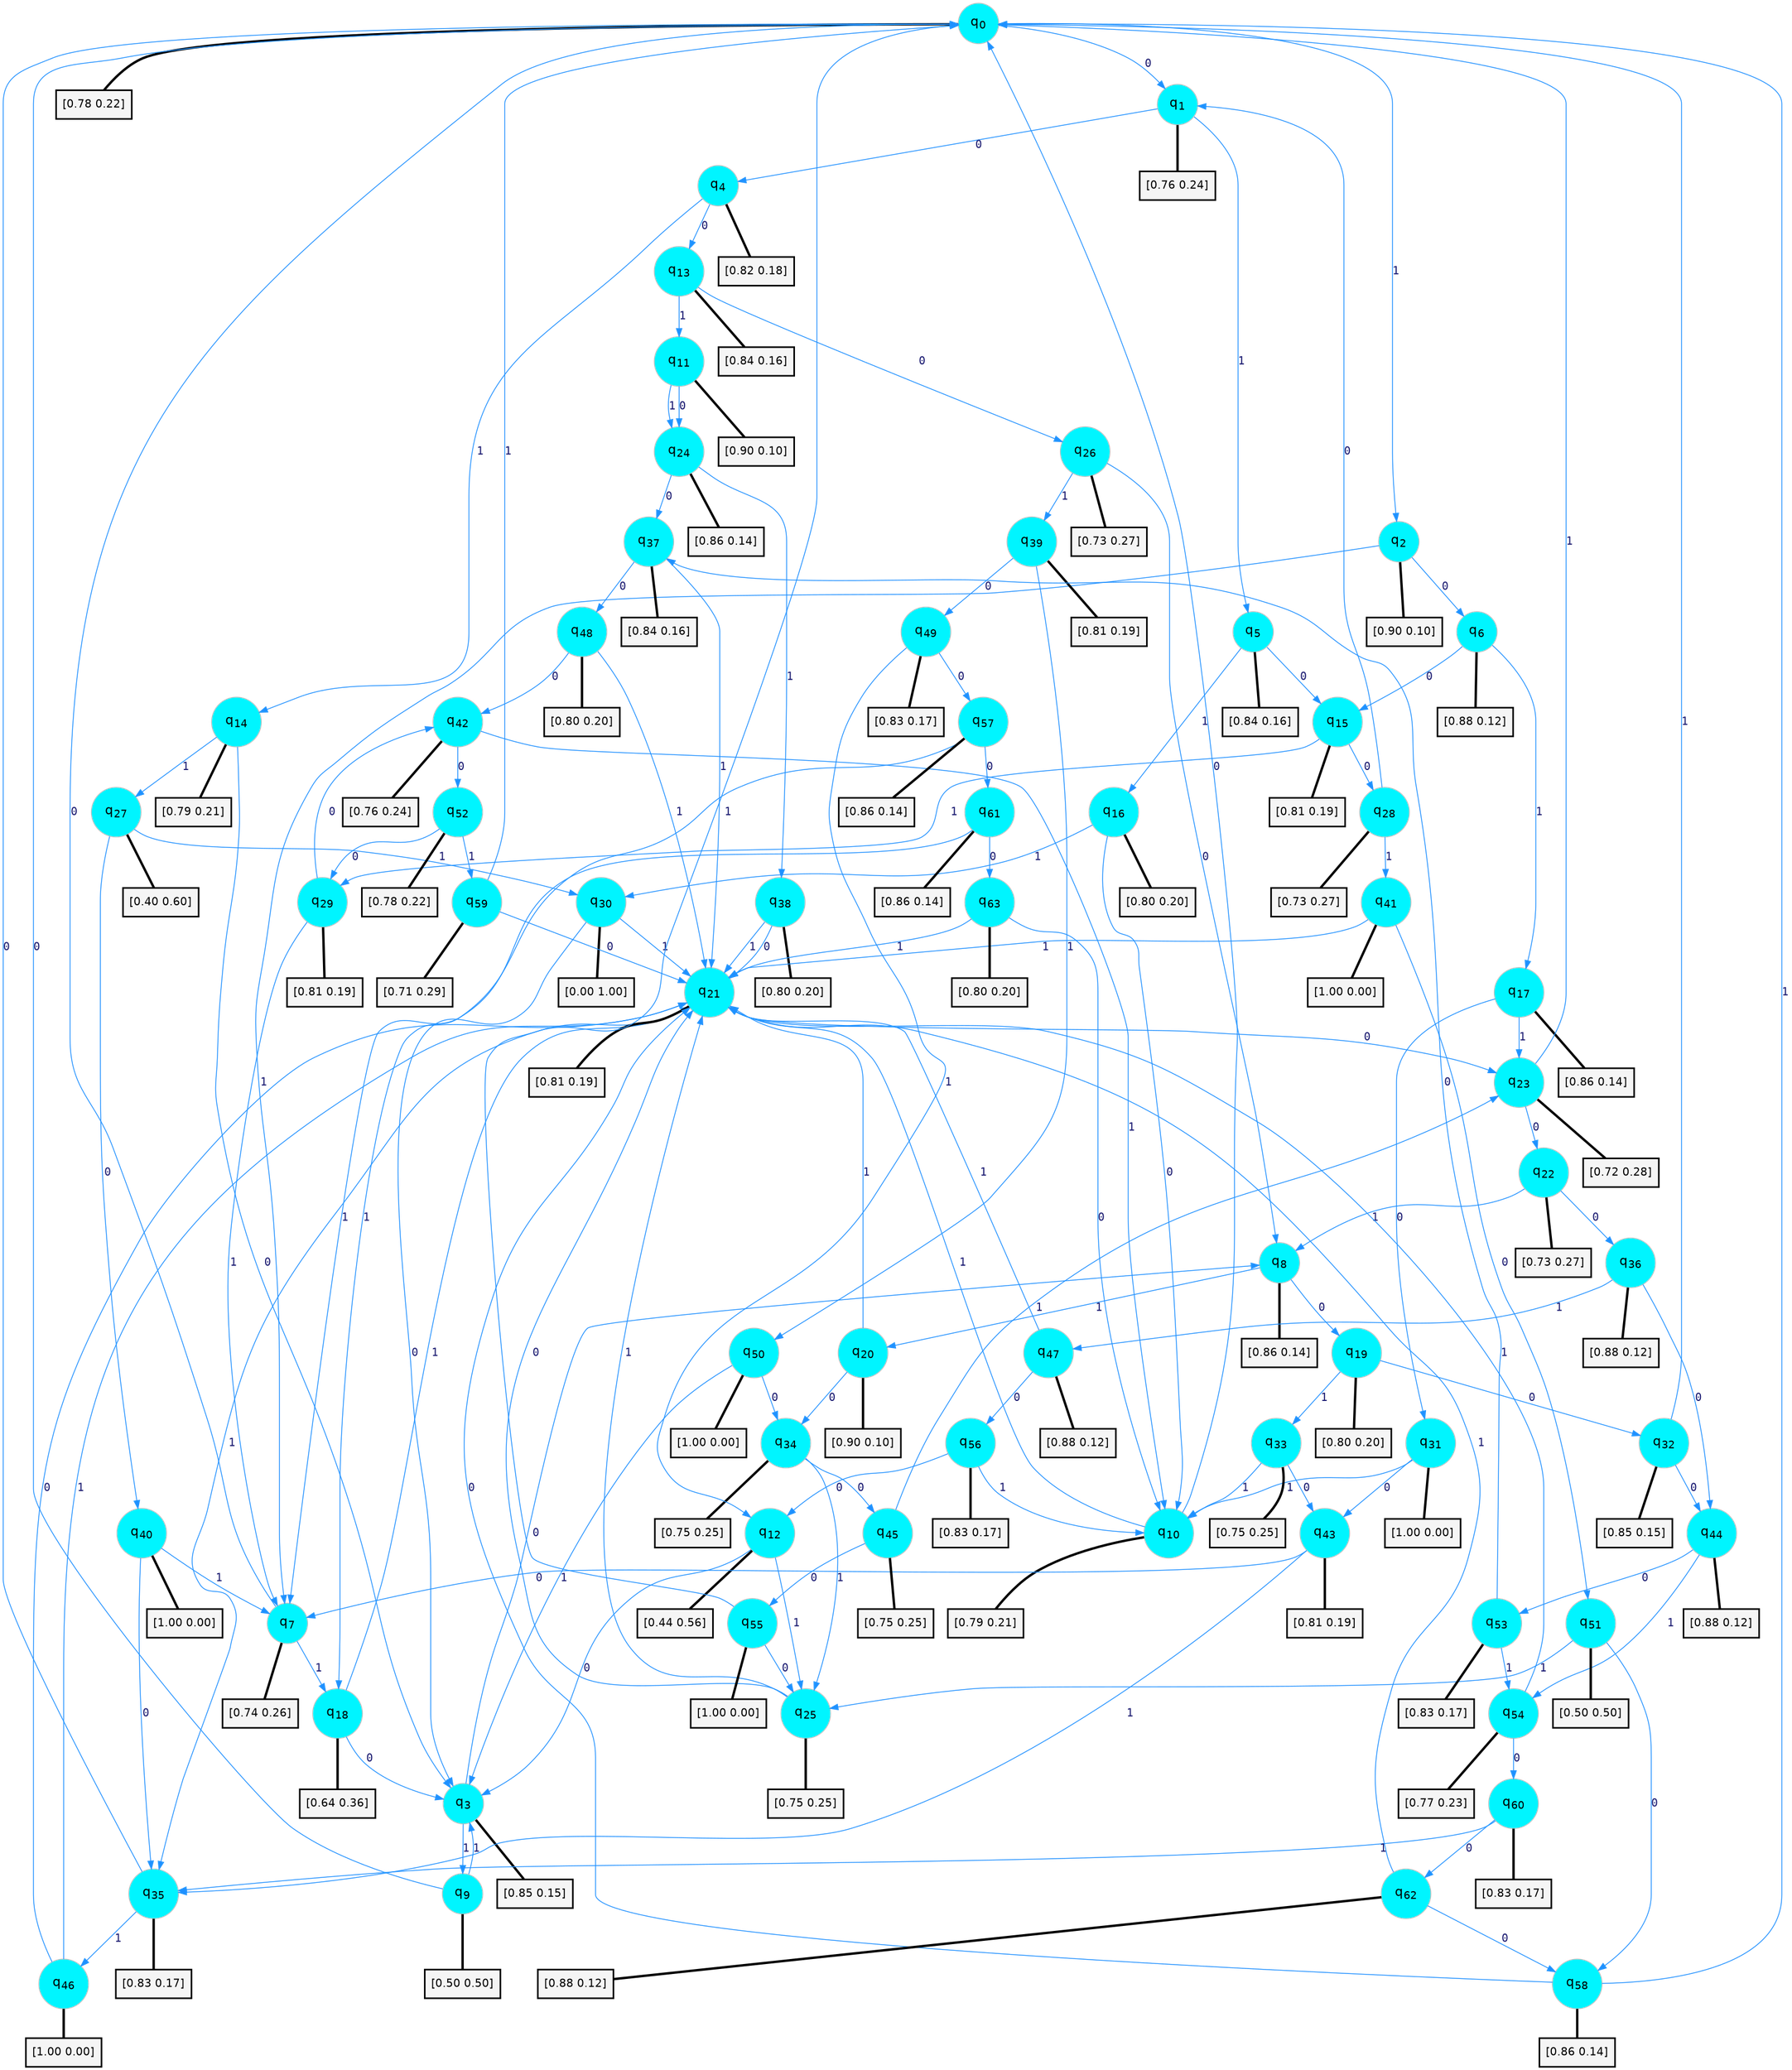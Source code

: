 digraph G {
graph [
bgcolor=transparent, dpi=300, rankdir=TD, size="40,25"];
node [
color=gray, fillcolor=turquoise1, fontcolor=black, fontname=Helvetica, fontsize=16, fontweight=bold, shape=circle, style=filled];
edge [
arrowsize=1, color=dodgerblue1, fontcolor=midnightblue, fontname=courier, fontweight=bold, penwidth=1, style=solid, weight=20];
0[label=<q<SUB>0</SUB>>];
1[label=<q<SUB>1</SUB>>];
2[label=<q<SUB>2</SUB>>];
3[label=<q<SUB>3</SUB>>];
4[label=<q<SUB>4</SUB>>];
5[label=<q<SUB>5</SUB>>];
6[label=<q<SUB>6</SUB>>];
7[label=<q<SUB>7</SUB>>];
8[label=<q<SUB>8</SUB>>];
9[label=<q<SUB>9</SUB>>];
10[label=<q<SUB>10</SUB>>];
11[label=<q<SUB>11</SUB>>];
12[label=<q<SUB>12</SUB>>];
13[label=<q<SUB>13</SUB>>];
14[label=<q<SUB>14</SUB>>];
15[label=<q<SUB>15</SUB>>];
16[label=<q<SUB>16</SUB>>];
17[label=<q<SUB>17</SUB>>];
18[label=<q<SUB>18</SUB>>];
19[label=<q<SUB>19</SUB>>];
20[label=<q<SUB>20</SUB>>];
21[label=<q<SUB>21</SUB>>];
22[label=<q<SUB>22</SUB>>];
23[label=<q<SUB>23</SUB>>];
24[label=<q<SUB>24</SUB>>];
25[label=<q<SUB>25</SUB>>];
26[label=<q<SUB>26</SUB>>];
27[label=<q<SUB>27</SUB>>];
28[label=<q<SUB>28</SUB>>];
29[label=<q<SUB>29</SUB>>];
30[label=<q<SUB>30</SUB>>];
31[label=<q<SUB>31</SUB>>];
32[label=<q<SUB>32</SUB>>];
33[label=<q<SUB>33</SUB>>];
34[label=<q<SUB>34</SUB>>];
35[label=<q<SUB>35</SUB>>];
36[label=<q<SUB>36</SUB>>];
37[label=<q<SUB>37</SUB>>];
38[label=<q<SUB>38</SUB>>];
39[label=<q<SUB>39</SUB>>];
40[label=<q<SUB>40</SUB>>];
41[label=<q<SUB>41</SUB>>];
42[label=<q<SUB>42</SUB>>];
43[label=<q<SUB>43</SUB>>];
44[label=<q<SUB>44</SUB>>];
45[label=<q<SUB>45</SUB>>];
46[label=<q<SUB>46</SUB>>];
47[label=<q<SUB>47</SUB>>];
48[label=<q<SUB>48</SUB>>];
49[label=<q<SUB>49</SUB>>];
50[label=<q<SUB>50</SUB>>];
51[label=<q<SUB>51</SUB>>];
52[label=<q<SUB>52</SUB>>];
53[label=<q<SUB>53</SUB>>];
54[label=<q<SUB>54</SUB>>];
55[label=<q<SUB>55</SUB>>];
56[label=<q<SUB>56</SUB>>];
57[label=<q<SUB>57</SUB>>];
58[label=<q<SUB>58</SUB>>];
59[label=<q<SUB>59</SUB>>];
60[label=<q<SUB>60</SUB>>];
61[label=<q<SUB>61</SUB>>];
62[label=<q<SUB>62</SUB>>];
63[label=<q<SUB>63</SUB>>];
64[label="[0.78 0.22]", shape=box,fontcolor=black, fontname=Helvetica, fontsize=14, penwidth=2, fillcolor=whitesmoke,color=black];
65[label="[0.76 0.24]", shape=box,fontcolor=black, fontname=Helvetica, fontsize=14, penwidth=2, fillcolor=whitesmoke,color=black];
66[label="[0.90 0.10]", shape=box,fontcolor=black, fontname=Helvetica, fontsize=14, penwidth=2, fillcolor=whitesmoke,color=black];
67[label="[0.85 0.15]", shape=box,fontcolor=black, fontname=Helvetica, fontsize=14, penwidth=2, fillcolor=whitesmoke,color=black];
68[label="[0.82 0.18]", shape=box,fontcolor=black, fontname=Helvetica, fontsize=14, penwidth=2, fillcolor=whitesmoke,color=black];
69[label="[0.84 0.16]", shape=box,fontcolor=black, fontname=Helvetica, fontsize=14, penwidth=2, fillcolor=whitesmoke,color=black];
70[label="[0.88 0.12]", shape=box,fontcolor=black, fontname=Helvetica, fontsize=14, penwidth=2, fillcolor=whitesmoke,color=black];
71[label="[0.74 0.26]", shape=box,fontcolor=black, fontname=Helvetica, fontsize=14, penwidth=2, fillcolor=whitesmoke,color=black];
72[label="[0.86 0.14]", shape=box,fontcolor=black, fontname=Helvetica, fontsize=14, penwidth=2, fillcolor=whitesmoke,color=black];
73[label="[0.50 0.50]", shape=box,fontcolor=black, fontname=Helvetica, fontsize=14, penwidth=2, fillcolor=whitesmoke,color=black];
74[label="[0.79 0.21]", shape=box,fontcolor=black, fontname=Helvetica, fontsize=14, penwidth=2, fillcolor=whitesmoke,color=black];
75[label="[0.90 0.10]", shape=box,fontcolor=black, fontname=Helvetica, fontsize=14, penwidth=2, fillcolor=whitesmoke,color=black];
76[label="[0.44 0.56]", shape=box,fontcolor=black, fontname=Helvetica, fontsize=14, penwidth=2, fillcolor=whitesmoke,color=black];
77[label="[0.84 0.16]", shape=box,fontcolor=black, fontname=Helvetica, fontsize=14, penwidth=2, fillcolor=whitesmoke,color=black];
78[label="[0.79 0.21]", shape=box,fontcolor=black, fontname=Helvetica, fontsize=14, penwidth=2, fillcolor=whitesmoke,color=black];
79[label="[0.81 0.19]", shape=box,fontcolor=black, fontname=Helvetica, fontsize=14, penwidth=2, fillcolor=whitesmoke,color=black];
80[label="[0.80 0.20]", shape=box,fontcolor=black, fontname=Helvetica, fontsize=14, penwidth=2, fillcolor=whitesmoke,color=black];
81[label="[0.86 0.14]", shape=box,fontcolor=black, fontname=Helvetica, fontsize=14, penwidth=2, fillcolor=whitesmoke,color=black];
82[label="[0.64 0.36]", shape=box,fontcolor=black, fontname=Helvetica, fontsize=14, penwidth=2, fillcolor=whitesmoke,color=black];
83[label="[0.80 0.20]", shape=box,fontcolor=black, fontname=Helvetica, fontsize=14, penwidth=2, fillcolor=whitesmoke,color=black];
84[label="[0.90 0.10]", shape=box,fontcolor=black, fontname=Helvetica, fontsize=14, penwidth=2, fillcolor=whitesmoke,color=black];
85[label="[0.81 0.19]", shape=box,fontcolor=black, fontname=Helvetica, fontsize=14, penwidth=2, fillcolor=whitesmoke,color=black];
86[label="[0.73 0.27]", shape=box,fontcolor=black, fontname=Helvetica, fontsize=14, penwidth=2, fillcolor=whitesmoke,color=black];
87[label="[0.72 0.28]", shape=box,fontcolor=black, fontname=Helvetica, fontsize=14, penwidth=2, fillcolor=whitesmoke,color=black];
88[label="[0.86 0.14]", shape=box,fontcolor=black, fontname=Helvetica, fontsize=14, penwidth=2, fillcolor=whitesmoke,color=black];
89[label="[0.75 0.25]", shape=box,fontcolor=black, fontname=Helvetica, fontsize=14, penwidth=2, fillcolor=whitesmoke,color=black];
90[label="[0.73 0.27]", shape=box,fontcolor=black, fontname=Helvetica, fontsize=14, penwidth=2, fillcolor=whitesmoke,color=black];
91[label="[0.40 0.60]", shape=box,fontcolor=black, fontname=Helvetica, fontsize=14, penwidth=2, fillcolor=whitesmoke,color=black];
92[label="[0.73 0.27]", shape=box,fontcolor=black, fontname=Helvetica, fontsize=14, penwidth=2, fillcolor=whitesmoke,color=black];
93[label="[0.81 0.19]", shape=box,fontcolor=black, fontname=Helvetica, fontsize=14, penwidth=2, fillcolor=whitesmoke,color=black];
94[label="[0.00 1.00]", shape=box,fontcolor=black, fontname=Helvetica, fontsize=14, penwidth=2, fillcolor=whitesmoke,color=black];
95[label="[1.00 0.00]", shape=box,fontcolor=black, fontname=Helvetica, fontsize=14, penwidth=2, fillcolor=whitesmoke,color=black];
96[label="[0.85 0.15]", shape=box,fontcolor=black, fontname=Helvetica, fontsize=14, penwidth=2, fillcolor=whitesmoke,color=black];
97[label="[0.75 0.25]", shape=box,fontcolor=black, fontname=Helvetica, fontsize=14, penwidth=2, fillcolor=whitesmoke,color=black];
98[label="[0.75 0.25]", shape=box,fontcolor=black, fontname=Helvetica, fontsize=14, penwidth=2, fillcolor=whitesmoke,color=black];
99[label="[0.83 0.17]", shape=box,fontcolor=black, fontname=Helvetica, fontsize=14, penwidth=2, fillcolor=whitesmoke,color=black];
100[label="[0.88 0.12]", shape=box,fontcolor=black, fontname=Helvetica, fontsize=14, penwidth=2, fillcolor=whitesmoke,color=black];
101[label="[0.84 0.16]", shape=box,fontcolor=black, fontname=Helvetica, fontsize=14, penwidth=2, fillcolor=whitesmoke,color=black];
102[label="[0.80 0.20]", shape=box,fontcolor=black, fontname=Helvetica, fontsize=14, penwidth=2, fillcolor=whitesmoke,color=black];
103[label="[0.81 0.19]", shape=box,fontcolor=black, fontname=Helvetica, fontsize=14, penwidth=2, fillcolor=whitesmoke,color=black];
104[label="[1.00 0.00]", shape=box,fontcolor=black, fontname=Helvetica, fontsize=14, penwidth=2, fillcolor=whitesmoke,color=black];
105[label="[1.00 0.00]", shape=box,fontcolor=black, fontname=Helvetica, fontsize=14, penwidth=2, fillcolor=whitesmoke,color=black];
106[label="[0.76 0.24]", shape=box,fontcolor=black, fontname=Helvetica, fontsize=14, penwidth=2, fillcolor=whitesmoke,color=black];
107[label="[0.81 0.19]", shape=box,fontcolor=black, fontname=Helvetica, fontsize=14, penwidth=2, fillcolor=whitesmoke,color=black];
108[label="[0.88 0.12]", shape=box,fontcolor=black, fontname=Helvetica, fontsize=14, penwidth=2, fillcolor=whitesmoke,color=black];
109[label="[0.75 0.25]", shape=box,fontcolor=black, fontname=Helvetica, fontsize=14, penwidth=2, fillcolor=whitesmoke,color=black];
110[label="[1.00 0.00]", shape=box,fontcolor=black, fontname=Helvetica, fontsize=14, penwidth=2, fillcolor=whitesmoke,color=black];
111[label="[0.88 0.12]", shape=box,fontcolor=black, fontname=Helvetica, fontsize=14, penwidth=2, fillcolor=whitesmoke,color=black];
112[label="[0.80 0.20]", shape=box,fontcolor=black, fontname=Helvetica, fontsize=14, penwidth=2, fillcolor=whitesmoke,color=black];
113[label="[0.83 0.17]", shape=box,fontcolor=black, fontname=Helvetica, fontsize=14, penwidth=2, fillcolor=whitesmoke,color=black];
114[label="[1.00 0.00]", shape=box,fontcolor=black, fontname=Helvetica, fontsize=14, penwidth=2, fillcolor=whitesmoke,color=black];
115[label="[0.50 0.50]", shape=box,fontcolor=black, fontname=Helvetica, fontsize=14, penwidth=2, fillcolor=whitesmoke,color=black];
116[label="[0.78 0.22]", shape=box,fontcolor=black, fontname=Helvetica, fontsize=14, penwidth=2, fillcolor=whitesmoke,color=black];
117[label="[0.83 0.17]", shape=box,fontcolor=black, fontname=Helvetica, fontsize=14, penwidth=2, fillcolor=whitesmoke,color=black];
118[label="[0.77 0.23]", shape=box,fontcolor=black, fontname=Helvetica, fontsize=14, penwidth=2, fillcolor=whitesmoke,color=black];
119[label="[1.00 0.00]", shape=box,fontcolor=black, fontname=Helvetica, fontsize=14, penwidth=2, fillcolor=whitesmoke,color=black];
120[label="[0.83 0.17]", shape=box,fontcolor=black, fontname=Helvetica, fontsize=14, penwidth=2, fillcolor=whitesmoke,color=black];
121[label="[0.86 0.14]", shape=box,fontcolor=black, fontname=Helvetica, fontsize=14, penwidth=2, fillcolor=whitesmoke,color=black];
122[label="[0.86 0.14]", shape=box,fontcolor=black, fontname=Helvetica, fontsize=14, penwidth=2, fillcolor=whitesmoke,color=black];
123[label="[0.71 0.29]", shape=box,fontcolor=black, fontname=Helvetica, fontsize=14, penwidth=2, fillcolor=whitesmoke,color=black];
124[label="[0.83 0.17]", shape=box,fontcolor=black, fontname=Helvetica, fontsize=14, penwidth=2, fillcolor=whitesmoke,color=black];
125[label="[0.86 0.14]", shape=box,fontcolor=black, fontname=Helvetica, fontsize=14, penwidth=2, fillcolor=whitesmoke,color=black];
126[label="[0.88 0.12]", shape=box,fontcolor=black, fontname=Helvetica, fontsize=14, penwidth=2, fillcolor=whitesmoke,color=black];
127[label="[0.80 0.20]", shape=box,fontcolor=black, fontname=Helvetica, fontsize=14, penwidth=2, fillcolor=whitesmoke,color=black];
0->1 [label=0];
0->2 [label=1];
0->64 [arrowhead=none, penwidth=3,color=black];
1->4 [label=0];
1->5 [label=1];
1->65 [arrowhead=none, penwidth=3,color=black];
2->6 [label=0];
2->7 [label=1];
2->66 [arrowhead=none, penwidth=3,color=black];
3->8 [label=0];
3->9 [label=1];
3->67 [arrowhead=none, penwidth=3,color=black];
4->13 [label=0];
4->14 [label=1];
4->68 [arrowhead=none, penwidth=3,color=black];
5->15 [label=0];
5->16 [label=1];
5->69 [arrowhead=none, penwidth=3,color=black];
6->15 [label=0];
6->17 [label=1];
6->70 [arrowhead=none, penwidth=3,color=black];
7->0 [label=0];
7->18 [label=1];
7->71 [arrowhead=none, penwidth=3,color=black];
8->19 [label=0];
8->20 [label=1];
8->72 [arrowhead=none, penwidth=3,color=black];
9->0 [label=0];
9->3 [label=1];
9->73 [arrowhead=none, penwidth=3,color=black];
10->0 [label=0];
10->21 [label=1];
10->74 [arrowhead=none, penwidth=3,color=black];
11->24 [label=0];
11->24 [label=1];
11->75 [arrowhead=none, penwidth=3,color=black];
12->3 [label=0];
12->25 [label=1];
12->76 [arrowhead=none, penwidth=3,color=black];
13->26 [label=0];
13->11 [label=1];
13->77 [arrowhead=none, penwidth=3,color=black];
14->3 [label=0];
14->27 [label=1];
14->78 [arrowhead=none, penwidth=3,color=black];
15->28 [label=0];
15->29 [label=1];
15->79 [arrowhead=none, penwidth=3,color=black];
16->10 [label=0];
16->30 [label=1];
16->80 [arrowhead=none, penwidth=3,color=black];
17->31 [label=0];
17->23 [label=1];
17->81 [arrowhead=none, penwidth=3,color=black];
18->3 [label=0];
18->21 [label=1];
18->82 [arrowhead=none, penwidth=3,color=black];
19->32 [label=0];
19->33 [label=1];
19->83 [arrowhead=none, penwidth=3,color=black];
20->34 [label=0];
20->21 [label=1];
20->84 [arrowhead=none, penwidth=3,color=black];
21->23 [label=0];
21->35 [label=1];
21->85 [arrowhead=none, penwidth=3,color=black];
22->36 [label=0];
22->8 [label=1];
22->86 [arrowhead=none, penwidth=3,color=black];
23->22 [label=0];
23->0 [label=1];
23->87 [arrowhead=none, penwidth=3,color=black];
24->37 [label=0];
24->38 [label=1];
24->88 [arrowhead=none, penwidth=3,color=black];
25->21 [label=0];
25->21 [label=1];
25->89 [arrowhead=none, penwidth=3,color=black];
26->8 [label=0];
26->39 [label=1];
26->90 [arrowhead=none, penwidth=3,color=black];
27->40 [label=0];
27->30 [label=1];
27->91 [arrowhead=none, penwidth=3,color=black];
28->1 [label=0];
28->41 [label=1];
28->92 [arrowhead=none, penwidth=3,color=black];
29->42 [label=0];
29->7 [label=1];
29->93 [arrowhead=none, penwidth=3,color=black];
30->3 [label=0];
30->21 [label=1];
30->94 [arrowhead=none, penwidth=3,color=black];
31->43 [label=0];
31->10 [label=1];
31->95 [arrowhead=none, penwidth=3,color=black];
32->44 [label=0];
32->0 [label=1];
32->96 [arrowhead=none, penwidth=3,color=black];
33->43 [label=0];
33->10 [label=1];
33->97 [arrowhead=none, penwidth=3,color=black];
34->45 [label=0];
34->25 [label=1];
34->98 [arrowhead=none, penwidth=3,color=black];
35->0 [label=0];
35->46 [label=1];
35->99 [arrowhead=none, penwidth=3,color=black];
36->44 [label=0];
36->47 [label=1];
36->100 [arrowhead=none, penwidth=3,color=black];
37->48 [label=0];
37->21 [label=1];
37->101 [arrowhead=none, penwidth=3,color=black];
38->21 [label=0];
38->21 [label=1];
38->102 [arrowhead=none, penwidth=3,color=black];
39->49 [label=0];
39->50 [label=1];
39->103 [arrowhead=none, penwidth=3,color=black];
40->35 [label=0];
40->7 [label=1];
40->104 [arrowhead=none, penwidth=3,color=black];
41->51 [label=0];
41->21 [label=1];
41->105 [arrowhead=none, penwidth=3,color=black];
42->52 [label=0];
42->10 [label=1];
42->106 [arrowhead=none, penwidth=3,color=black];
43->7 [label=0];
43->35 [label=1];
43->107 [arrowhead=none, penwidth=3,color=black];
44->53 [label=0];
44->54 [label=1];
44->108 [arrowhead=none, penwidth=3,color=black];
45->55 [label=0];
45->23 [label=1];
45->109 [arrowhead=none, penwidth=3,color=black];
46->21 [label=0];
46->21 [label=1];
46->110 [arrowhead=none, penwidth=3,color=black];
47->56 [label=0];
47->21 [label=1];
47->111 [arrowhead=none, penwidth=3,color=black];
48->42 [label=0];
48->21 [label=1];
48->112 [arrowhead=none, penwidth=3,color=black];
49->57 [label=0];
49->12 [label=1];
49->113 [arrowhead=none, penwidth=3,color=black];
50->34 [label=0];
50->3 [label=1];
50->114 [arrowhead=none, penwidth=3,color=black];
51->58 [label=0];
51->25 [label=1];
51->115 [arrowhead=none, penwidth=3,color=black];
52->29 [label=0];
52->59 [label=1];
52->116 [arrowhead=none, penwidth=3,color=black];
53->37 [label=0];
53->54 [label=1];
53->117 [arrowhead=none, penwidth=3,color=black];
54->60 [label=0];
54->21 [label=1];
54->118 [arrowhead=none, penwidth=3,color=black];
55->25 [label=0];
55->0 [label=1];
55->119 [arrowhead=none, penwidth=3,color=black];
56->12 [label=0];
56->10 [label=1];
56->120 [arrowhead=none, penwidth=3,color=black];
57->61 [label=0];
57->18 [label=1];
57->121 [arrowhead=none, penwidth=3,color=black];
58->21 [label=0];
58->0 [label=1];
58->122 [arrowhead=none, penwidth=3,color=black];
59->21 [label=0];
59->0 [label=1];
59->123 [arrowhead=none, penwidth=3,color=black];
60->62 [label=0];
60->35 [label=1];
60->124 [arrowhead=none, penwidth=3,color=black];
61->63 [label=0];
61->7 [label=1];
61->125 [arrowhead=none, penwidth=3,color=black];
62->58 [label=0];
62->21 [label=1];
62->126 [arrowhead=none, penwidth=3,color=black];
63->10 [label=0];
63->21 [label=1];
63->127 [arrowhead=none, penwidth=3,color=black];
}
